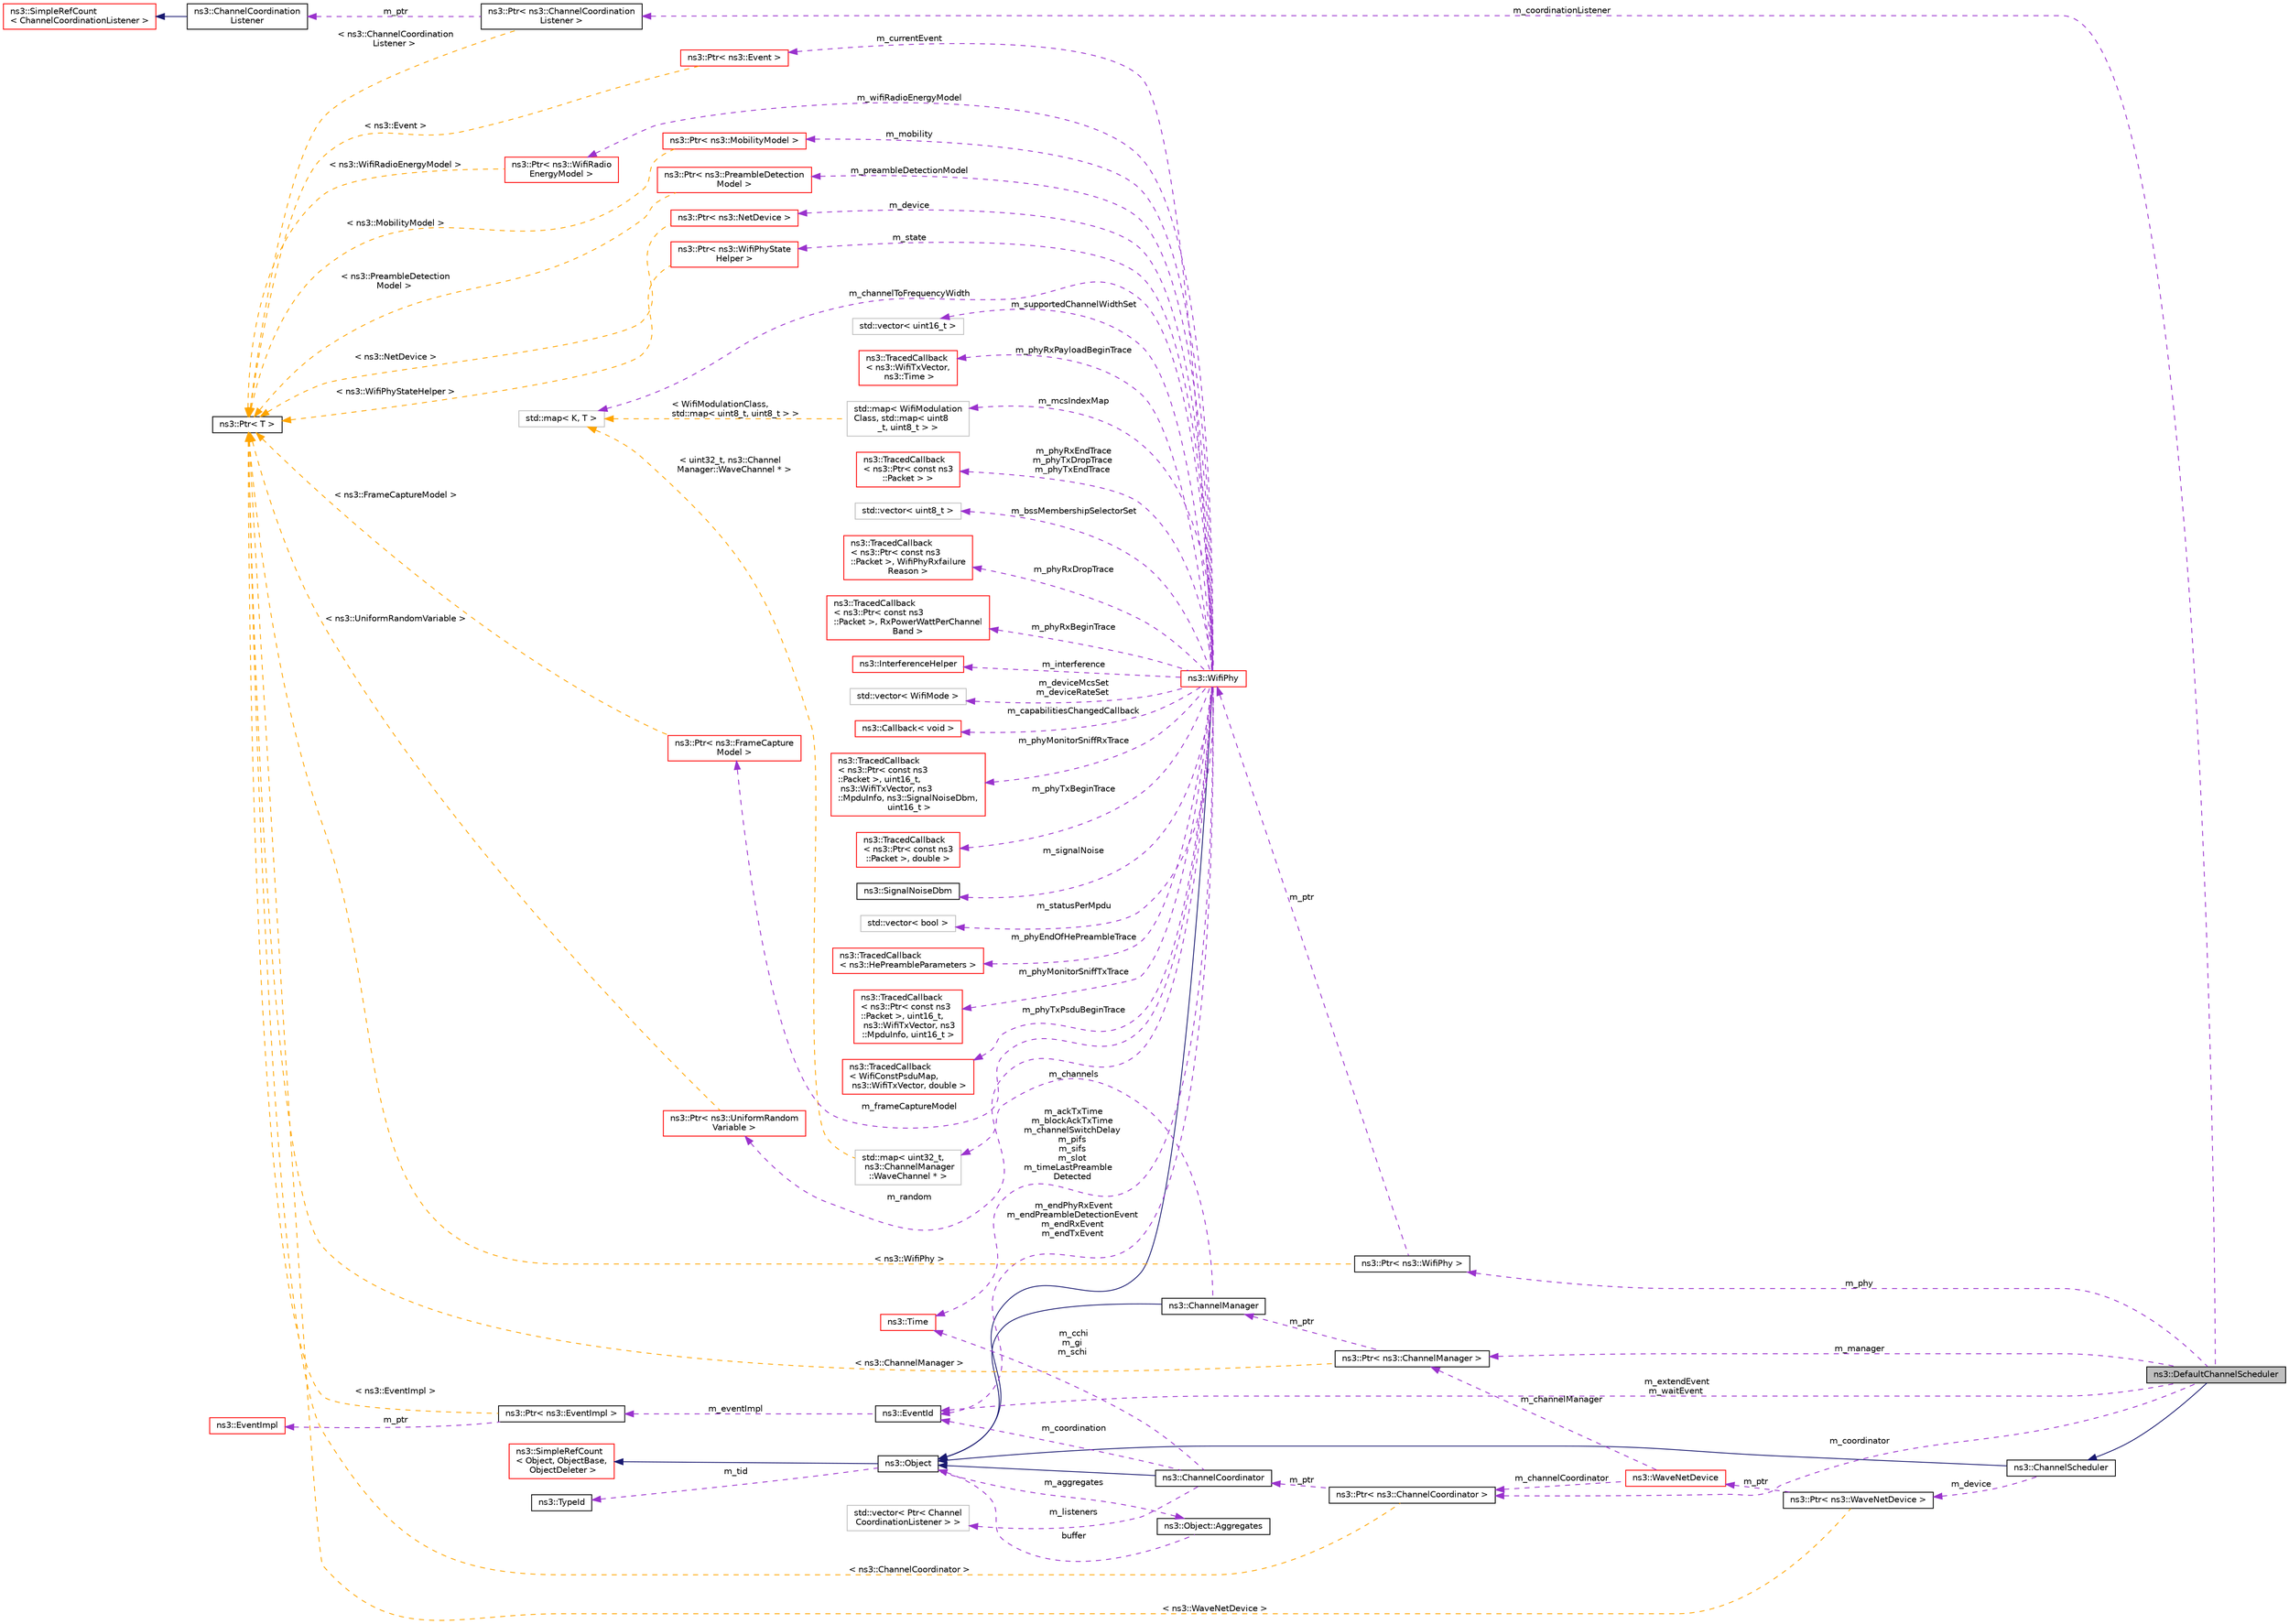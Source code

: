 digraph "ns3::DefaultChannelScheduler"
{
 // LATEX_PDF_SIZE
  edge [fontname="Helvetica",fontsize="10",labelfontname="Helvetica",labelfontsize="10"];
  node [fontname="Helvetica",fontsize="10",shape=record];
  rankdir="LR";
  Node1 [label="ns3::DefaultChannelScheduler",height=0.2,width=0.4,color="black", fillcolor="grey75", style="filled", fontcolor="black",tooltip="This class uses a simple mechanism to assign channel access with following features: (1) only in the ..."];
  Node2 -> Node1 [dir="back",color="midnightblue",fontsize="10",style="solid",fontname="Helvetica"];
  Node2 [label="ns3::ChannelScheduler",height=0.2,width=0.4,color="black", fillcolor="white", style="filled",URL="$classns3_1_1_channel_scheduler.html",tooltip="This class will assign channel access for requests from higher layers."];
  Node3 -> Node2 [dir="back",color="midnightblue",fontsize="10",style="solid",fontname="Helvetica"];
  Node3 [label="ns3::Object",height=0.2,width=0.4,color="black", fillcolor="white", style="filled",URL="$classns3_1_1_object.html",tooltip="A base class which provides memory management and object aggregation."];
  Node4 -> Node3 [dir="back",color="midnightblue",fontsize="10",style="solid",fontname="Helvetica"];
  Node4 [label="ns3::SimpleRefCount\l\< Object, ObjectBase,\l ObjectDeleter \>",height=0.2,width=0.4,color="red", fillcolor="white", style="filled",URL="$classns3_1_1_simple_ref_count.html",tooltip=" "];
  Node8 -> Node3 [dir="back",color="darkorchid3",fontsize="10",style="dashed",label=" m_tid" ,fontname="Helvetica"];
  Node8 [label="ns3::TypeId",height=0.2,width=0.4,color="black", fillcolor="white", style="filled",URL="$classns3_1_1_type_id.html",tooltip="a unique identifier for an interface."];
  Node9 -> Node3 [dir="back",color="darkorchid3",fontsize="10",style="dashed",label=" m_aggregates" ,fontname="Helvetica"];
  Node9 [label="ns3::Object::Aggregates",height=0.2,width=0.4,color="black", fillcolor="white", style="filled",URL="$structns3_1_1_object_1_1_aggregates.html",tooltip="The list of Objects aggregated to this one."];
  Node3 -> Node9 [dir="back",color="darkorchid3",fontsize="10",style="dashed",label=" buffer" ,fontname="Helvetica"];
  Node10 -> Node2 [dir="back",color="darkorchid3",fontsize="10",style="dashed",label=" m_device" ,fontname="Helvetica"];
  Node10 [label="ns3::Ptr\< ns3::WaveNetDevice \>",height=0.2,width=0.4,color="black", fillcolor="white", style="filled",URL="$classns3_1_1_ptr.html",tooltip=" "];
  Node11 -> Node10 [dir="back",color="darkorchid3",fontsize="10",style="dashed",label=" m_ptr" ,fontname="Helvetica"];
  Node11 [label="ns3::WaveNetDevice",height=0.2,width=0.4,color="red", fillcolor="white", style="filled",URL="$classns3_1_1_wave_net_device.html",tooltip="This class holds together multiple, ns3::WifiPhy, and ns3::OcbWifiMac (including ns3::WifiRemoteStati..."];
  Node271 -> Node11 [dir="back",color="darkorchid3",fontsize="10",style="dashed",label=" m_channelCoordinator" ,fontname="Helvetica"];
  Node271 [label="ns3::Ptr\< ns3::ChannelCoordinator \>",height=0.2,width=0.4,color="black", fillcolor="white", style="filled",URL="$classns3_1_1_ptr.html",tooltip=" "];
  Node272 -> Node271 [dir="back",color="darkorchid3",fontsize="10",style="dashed",label=" m_ptr" ,fontname="Helvetica"];
  Node272 [label="ns3::ChannelCoordinator",height=0.2,width=0.4,color="black", fillcolor="white", style="filled",URL="$classns3_1_1_channel_coordinator.html",tooltip="ChannelCoordinator deals with channel coordination in data plane (see 1609.4 chapter 5...."];
  Node3 -> Node272 [dir="back",color="midnightblue",fontsize="10",style="solid",fontname="Helvetica"];
  Node77 -> Node272 [dir="back",color="darkorchid3",fontsize="10",style="dashed",label=" m_coordination" ,fontname="Helvetica"];
  Node77 [label="ns3::EventId",height=0.2,width=0.4,color="black", fillcolor="white", style="filled",URL="$classns3_1_1_event_id.html",tooltip="An identifier for simulation events."];
  Node78 -> Node77 [dir="back",color="darkorchid3",fontsize="10",style="dashed",label=" m_eventImpl" ,fontname="Helvetica"];
  Node78 [label="ns3::Ptr\< ns3::EventImpl \>",height=0.2,width=0.4,color="black", fillcolor="white", style="filled",URL="$classns3_1_1_ptr.html",tooltip=" "];
  Node79 -> Node78 [dir="back",color="darkorchid3",fontsize="10",style="dashed",label=" m_ptr" ,fontname="Helvetica"];
  Node79 [label="ns3::EventImpl",height=0.2,width=0.4,color="red", fillcolor="white", style="filled",URL="$classns3_1_1_event_impl.html",tooltip="A simulation event."];
  Node24 -> Node78 [dir="back",color="orange",fontsize="10",style="dashed",label=" \< ns3::EventImpl \>" ,fontname="Helvetica"];
  Node24 [label="ns3::Ptr\< T \>",height=0.2,width=0.4,color="black", fillcolor="white", style="filled",URL="$classns3_1_1_ptr.html",tooltip="Smart pointer class similar to boost::intrusive_ptr."];
  Node52 -> Node272 [dir="back",color="darkorchid3",fontsize="10",style="dashed",label=" m_cchi\nm_gi\nm_schi" ,fontname="Helvetica"];
  Node52 [label="ns3::Time",height=0.2,width=0.4,color="red", fillcolor="white", style="filled",URL="$classns3_1_1_time.html",tooltip="Simulation virtual time values and global simulation resolution."];
  Node273 -> Node272 [dir="back",color="darkorchid3",fontsize="10",style="dashed",label=" m_listeners" ,fontname="Helvetica"];
  Node273 [label="std::vector\< Ptr\< Channel\lCoordinationListener \> \>",height=0.2,width=0.4,color="grey75", fillcolor="white", style="filled",tooltip=" "];
  Node24 -> Node271 [dir="back",color="orange",fontsize="10",style="dashed",label=" \< ns3::ChannelCoordinator \>" ,fontname="Helvetica"];
  Node277 -> Node11 [dir="back",color="darkorchid3",fontsize="10",style="dashed",label=" m_channelManager" ,fontname="Helvetica"];
  Node277 [label="ns3::Ptr\< ns3::ChannelManager \>",height=0.2,width=0.4,color="black", fillcolor="white", style="filled",URL="$classns3_1_1_ptr.html",tooltip=" "];
  Node278 -> Node277 [dir="back",color="darkorchid3",fontsize="10",style="dashed",label=" m_ptr" ,fontname="Helvetica"];
  Node278 [label="ns3::ChannelManager",height=0.2,width=0.4,color="black", fillcolor="white", style="filled",URL="$classns3_1_1_channel_manager.html",tooltip="manage 7 WaveChannels and the tx information such as data rate and txPowerLevel."];
  Node3 -> Node278 [dir="back",color="midnightblue",fontsize="10",style="solid",fontname="Helvetica"];
  Node279 -> Node278 [dir="back",color="darkorchid3",fontsize="10",style="dashed",label=" m_channels" ,fontname="Helvetica"];
  Node279 [label="std::map\< uint32_t,\l ns3::ChannelManager\l::WaveChannel * \>",height=0.2,width=0.4,color="grey75", fillcolor="white", style="filled",tooltip=" "];
  Node66 -> Node279 [dir="back",color="orange",fontsize="10",style="dashed",label=" \< uint32_t, ns3::Channel\lManager::WaveChannel * \>" ,fontname="Helvetica"];
  Node66 [label="std::map\< K, T \>",height=0.2,width=0.4,color="grey75", fillcolor="white", style="filled",tooltip=" "];
  Node24 -> Node277 [dir="back",color="orange",fontsize="10",style="dashed",label=" \< ns3::ChannelManager \>" ,fontname="Helvetica"];
  Node24 -> Node10 [dir="back",color="orange",fontsize="10",style="dashed",label=" \< ns3::WaveNetDevice \>" ,fontname="Helvetica"];
  Node77 -> Node1 [dir="back",color="darkorchid3",fontsize="10",style="dashed",label=" m_extendEvent\nm_waitEvent" ,fontname="Helvetica"];
  Node271 -> Node1 [dir="back",color="darkorchid3",fontsize="10",style="dashed",label=" m_coordinator" ,fontname="Helvetica"];
  Node277 -> Node1 [dir="back",color="darkorchid3",fontsize="10",style="dashed",label=" m_manager" ,fontname="Helvetica"];
  Node290 -> Node1 [dir="back",color="darkorchid3",fontsize="10",style="dashed",label=" m_coordinationListener" ,fontname="Helvetica"];
  Node290 [label="ns3::Ptr\< ns3::ChannelCoordination\lListener \>",height=0.2,width=0.4,color="black", fillcolor="white", style="filled",URL="$classns3_1_1_ptr.html",tooltip=" "];
  Node275 -> Node290 [dir="back",color="darkorchid3",fontsize="10",style="dashed",label=" m_ptr" ,fontname="Helvetica"];
  Node275 [label="ns3::ChannelCoordination\lListener",height=0.2,width=0.4,color="black", fillcolor="white", style="filled",URL="$classns3_1_1_channel_coordination_listener.html",tooltip="receive notifications about channel coordination events."];
  Node276 -> Node275 [dir="back",color="midnightblue",fontsize="10",style="solid",fontname="Helvetica"];
  Node276 [label="ns3::SimpleRefCount\l\< ChannelCoordinationListener \>",height=0.2,width=0.4,color="red", fillcolor="white", style="filled",URL="$classns3_1_1_simple_ref_count.html",tooltip=" "];
  Node24 -> Node290 [dir="back",color="orange",fontsize="10",style="dashed",label=" \< ns3::ChannelCoordination\lListener \>" ,fontname="Helvetica"];
  Node59 -> Node1 [dir="back",color="darkorchid3",fontsize="10",style="dashed",label=" m_phy" ,fontname="Helvetica"];
  Node59 [label="ns3::Ptr\< ns3::WifiPhy \>",height=0.2,width=0.4,color="black", fillcolor="white", style="filled",URL="$classns3_1_1_ptr.html",tooltip=" "];
  Node60 -> Node59 [dir="back",color="darkorchid3",fontsize="10",style="dashed",label=" m_ptr" ,fontname="Helvetica"];
  Node60 [label="ns3::WifiPhy",height=0.2,width=0.4,color="red", fillcolor="white", style="filled",URL="$classns3_1_1_wifi_phy.html",tooltip="802.11 PHY layer model"];
  Node3 -> Node60 [dir="back",color="midnightblue",fontsize="10",style="solid",fontname="Helvetica"];
  Node61 -> Node60 [dir="back",color="darkorchid3",fontsize="10",style="dashed",label=" m_mobility" ,fontname="Helvetica"];
  Node61 [label="ns3::Ptr\< ns3::MobilityModel \>",height=0.2,width=0.4,color="red", fillcolor="white", style="filled",URL="$classns3_1_1_ptr.html",tooltip=" "];
  Node24 -> Node61 [dir="back",color="orange",fontsize="10",style="dashed",label=" \< ns3::MobilityModel \>" ,fontname="Helvetica"];
  Node64 -> Node60 [dir="back",color="darkorchid3",fontsize="10",style="dashed",label=" m_supportedChannelWidthSet" ,fontname="Helvetica"];
  Node64 [label="std::vector\< uint16_t \>",height=0.2,width=0.4,color="grey75", fillcolor="white", style="filled",tooltip=" "];
  Node65 -> Node60 [dir="back",color="darkorchid3",fontsize="10",style="dashed",label=" m_phyRxPayloadBeginTrace" ,fontname="Helvetica"];
  Node65 [label="ns3::TracedCallback\l\< ns3::WifiTxVector,\l ns3::Time \>",height=0.2,width=0.4,color="red", fillcolor="white", style="filled",URL="$classns3_1_1_traced_callback.html",tooltip=" "];
  Node16 -> Node60 [dir="back",color="darkorchid3",fontsize="10",style="dashed",label=" m_phyRxEndTrace\nm_phyTxDropTrace\nm_phyTxEndTrace" ,fontname="Helvetica"];
  Node16 [label="ns3::TracedCallback\l\< ns3::Ptr\< const ns3\l::Packet \> \>",height=0.2,width=0.4,color="red", fillcolor="white", style="filled",URL="$classns3_1_1_traced_callback.html",tooltip=" "];
  Node66 -> Node60 [dir="back",color="darkorchid3",fontsize="10",style="dashed",label=" m_channelToFrequencyWidth" ,fontname="Helvetica"];
  Node67 -> Node60 [dir="back",color="darkorchid3",fontsize="10",style="dashed",label=" m_mcsIndexMap" ,fontname="Helvetica"];
  Node67 [label="std::map\< WifiModulation\lClass, std::map\< uint8\l_t, uint8_t \> \>",height=0.2,width=0.4,color="grey75", fillcolor="white", style="filled",tooltip=" "];
  Node66 -> Node67 [dir="back",color="orange",fontsize="10",style="dashed",label=" \< WifiModulationClass,\l std::map\< uint8_t, uint8_t \> \>" ,fontname="Helvetica"];
  Node43 -> Node60 [dir="back",color="darkorchid3",fontsize="10",style="dashed",label=" m_bssMembershipSelectorSet" ,fontname="Helvetica"];
  Node43 [label="std::vector\< uint8_t \>",height=0.2,width=0.4,color="grey75", fillcolor="white", style="filled",tooltip=" "];
  Node69 -> Node60 [dir="back",color="darkorchid3",fontsize="10",style="dashed",label=" m_phyRxDropTrace" ,fontname="Helvetica"];
  Node69 [label="ns3::TracedCallback\l\< ns3::Ptr\< const ns3\l::Packet \>, WifiPhyRxfailure\lReason \>",height=0.2,width=0.4,color="red", fillcolor="white", style="filled",URL="$classns3_1_1_traced_callback.html",tooltip=" "];
  Node70 -> Node60 [dir="back",color="darkorchid3",fontsize="10",style="dashed",label=" m_phyRxBeginTrace" ,fontname="Helvetica"];
  Node70 [label="ns3::TracedCallback\l\< ns3::Ptr\< const ns3\l::Packet \>, RxPowerWattPerChannel\lBand \>",height=0.2,width=0.4,color="red", fillcolor="white", style="filled",URL="$classns3_1_1_traced_callback.html",tooltip=" "];
  Node71 -> Node60 [dir="back",color="darkorchid3",fontsize="10",style="dashed",label=" m_interference" ,fontname="Helvetica"];
  Node71 [label="ns3::InterferenceHelper",height=0.2,width=0.4,color="red", fillcolor="white", style="filled",URL="$classns3_1_1_interference_helper.html",tooltip="handles interference calculations"];
  Node77 -> Node60 [dir="back",color="darkorchid3",fontsize="10",style="dashed",label=" m_endPhyRxEvent\nm_endPreambleDetectionEvent\nm_endRxEvent\nm_endTxEvent" ,fontname="Helvetica"];
  Node81 -> Node60 [dir="back",color="darkorchid3",fontsize="10",style="dashed",label=" m_preambleDetectionModel" ,fontname="Helvetica"];
  Node81 [label="ns3::Ptr\< ns3::PreambleDetection\lModel \>",height=0.2,width=0.4,color="red", fillcolor="white", style="filled",URL="$classns3_1_1_ptr.html",tooltip=" "];
  Node24 -> Node81 [dir="back",color="orange",fontsize="10",style="dashed",label=" \< ns3::PreambleDetection\lModel \>" ,fontname="Helvetica"];
  Node28 -> Node60 [dir="back",color="darkorchid3",fontsize="10",style="dashed",label=" m_device" ,fontname="Helvetica"];
  Node28 [label="ns3::Ptr\< ns3::NetDevice \>",height=0.2,width=0.4,color="red", fillcolor="white", style="filled",URL="$classns3_1_1_ptr.html",tooltip=" "];
  Node24 -> Node28 [dir="back",color="orange",fontsize="10",style="dashed",label=" \< ns3::NetDevice \>" ,fontname="Helvetica"];
  Node45 -> Node60 [dir="back",color="darkorchid3",fontsize="10",style="dashed",label=" m_deviceMcsSet\nm_deviceRateSet" ,fontname="Helvetica"];
  Node45 [label="std::vector\< WifiMode \>",height=0.2,width=0.4,color="grey75", fillcolor="white", style="filled",tooltip=" "];
  Node52 -> Node60 [dir="back",color="darkorchid3",fontsize="10",style="dashed",label=" m_ackTxTime\nm_blockAckTxTime\nm_channelSwitchDelay\nm_pifs\nm_sifs\nm_slot\nm_timeLastPreamble\lDetected" ,fontname="Helvetica"];
  Node83 -> Node60 [dir="back",color="darkorchid3",fontsize="10",style="dashed",label=" m_state" ,fontname="Helvetica"];
  Node83 [label="ns3::Ptr\< ns3::WifiPhyState\lHelper \>",height=0.2,width=0.4,color="red", fillcolor="white", style="filled",URL="$classns3_1_1_ptr.html",tooltip=" "];
  Node24 -> Node83 [dir="back",color="orange",fontsize="10",style="dashed",label=" \< ns3::WifiPhyStateHelper \>" ,fontname="Helvetica"];
  Node93 -> Node60 [dir="back",color="darkorchid3",fontsize="10",style="dashed",label=" m_capabilitiesChangedCallback" ,fontname="Helvetica"];
  Node93 [label="ns3::Callback\< void \>",height=0.2,width=0.4,color="red", fillcolor="white", style="filled",URL="$classns3_1_1_callback.html",tooltip=" "];
  Node94 -> Node60 [dir="back",color="darkorchid3",fontsize="10",style="dashed",label=" m_frameCaptureModel" ,fontname="Helvetica"];
  Node94 [label="ns3::Ptr\< ns3::FrameCapture\lModel \>",height=0.2,width=0.4,color="red", fillcolor="white", style="filled",URL="$classns3_1_1_ptr.html",tooltip=" "];
  Node24 -> Node94 [dir="back",color="orange",fontsize="10",style="dashed",label=" \< ns3::FrameCaptureModel \>" ,fontname="Helvetica"];
  Node96 -> Node60 [dir="back",color="darkorchid3",fontsize="10",style="dashed",label=" m_phyMonitorSniffRxTrace" ,fontname="Helvetica"];
  Node96 [label="ns3::TracedCallback\l\< ns3::Ptr\< const ns3\l::Packet \>, uint16_t,\l ns3::WifiTxVector, ns3\l::MpduInfo, ns3::SignalNoiseDbm,\l uint16_t \>",height=0.2,width=0.4,color="red", fillcolor="white", style="filled",URL="$classns3_1_1_traced_callback.html",tooltip=" "];
  Node97 -> Node60 [dir="back",color="darkorchid3",fontsize="10",style="dashed",label=" m_currentEvent" ,fontname="Helvetica"];
  Node97 [label="ns3::Ptr\< ns3::Event \>",height=0.2,width=0.4,color="red", fillcolor="white", style="filled",URL="$classns3_1_1_ptr.html",tooltip=" "];
  Node24 -> Node97 [dir="back",color="orange",fontsize="10",style="dashed",label=" \< ns3::Event \>" ,fontname="Helvetica"];
  Node91 -> Node60 [dir="back",color="darkorchid3",fontsize="10",style="dashed",label=" m_phyTxBeginTrace" ,fontname="Helvetica"];
  Node91 [label="ns3::TracedCallback\l\< ns3::Ptr\< const ns3\l::Packet \>, double \>",height=0.2,width=0.4,color="red", fillcolor="white", style="filled",URL="$classns3_1_1_traced_callback.html",tooltip=" "];
  Node142 -> Node60 [dir="back",color="darkorchid3",fontsize="10",style="dashed",label=" m_random" ,fontname="Helvetica"];
  Node142 [label="ns3::Ptr\< ns3::UniformRandom\lVariable \>",height=0.2,width=0.4,color="red", fillcolor="white", style="filled",URL="$classns3_1_1_ptr.html",tooltip=" "];
  Node24 -> Node142 [dir="back",color="orange",fontsize="10",style="dashed",label=" \< ns3::UniformRandomVariable \>" ,fontname="Helvetica"];
  Node146 -> Node60 [dir="back",color="darkorchid3",fontsize="10",style="dashed",label=" m_signalNoise" ,fontname="Helvetica"];
  Node146 [label="ns3::SignalNoiseDbm",height=0.2,width=0.4,color="black", fillcolor="white", style="filled",URL="$structns3_1_1_signal_noise_dbm.html",tooltip="SignalNoiseDbm structure."];
  Node147 -> Node60 [dir="back",color="darkorchid3",fontsize="10",style="dashed",label=" m_statusPerMpdu" ,fontname="Helvetica"];
  Node147 [label="std::vector\< bool \>",height=0.2,width=0.4,color="grey75", fillcolor="white", style="filled",tooltip=" "];
  Node148 -> Node60 [dir="back",color="darkorchid3",fontsize="10",style="dashed",label=" m_phyEndOfHePreambleTrace" ,fontname="Helvetica"];
  Node148 [label="ns3::TracedCallback\l\< ns3::HePreambleParameters \>",height=0.2,width=0.4,color="red", fillcolor="white", style="filled",URL="$classns3_1_1_traced_callback.html",tooltip=" "];
  Node149 -> Node60 [dir="back",color="darkorchid3",fontsize="10",style="dashed",label=" m_phyMonitorSniffTxTrace" ,fontname="Helvetica"];
  Node149 [label="ns3::TracedCallback\l\< ns3::Ptr\< const ns3\l::Packet \>, uint16_t,\l ns3::WifiTxVector, ns3\l::MpduInfo, uint16_t \>",height=0.2,width=0.4,color="red", fillcolor="white", style="filled",URL="$classns3_1_1_traced_callback.html",tooltip=" "];
  Node150 -> Node60 [dir="back",color="darkorchid3",fontsize="10",style="dashed",label=" m_phyTxPsduBeginTrace" ,fontname="Helvetica"];
  Node150 [label="ns3::TracedCallback\l\< WifiConstPsduMap,\l ns3::WifiTxVector, double \>",height=0.2,width=0.4,color="red", fillcolor="white", style="filled",URL="$classns3_1_1_traced_callback.html",tooltip=" "];
  Node151 -> Node60 [dir="back",color="darkorchid3",fontsize="10",style="dashed",label=" m_wifiRadioEnergyModel" ,fontname="Helvetica"];
  Node151 [label="ns3::Ptr\< ns3::WifiRadio\lEnergyModel \>",height=0.2,width=0.4,color="red", fillcolor="white", style="filled",URL="$classns3_1_1_ptr.html",tooltip=" "];
  Node24 -> Node151 [dir="back",color="orange",fontsize="10",style="dashed",label=" \< ns3::WifiRadioEnergyModel \>" ,fontname="Helvetica"];
  Node24 -> Node59 [dir="back",color="orange",fontsize="10",style="dashed",label=" \< ns3::WifiPhy \>" ,fontname="Helvetica"];
}

